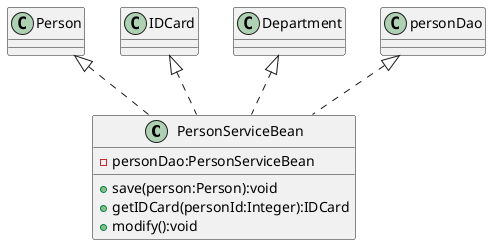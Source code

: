 
 @startuml
 class PersonServiceBean{
        -personDao:PersonServiceBean
        + save(person:Person):void
        + getIDCard(personId:Integer):IDCard
        +modify():void
        }
    class Person{}
    class IDCard{}
    class Department{}

    IDCard<|..PersonServiceBean
    Person<|..PersonServiceBean
    personDao<|..PersonServiceBean
    Department<|..PersonServiceBean

@enduml